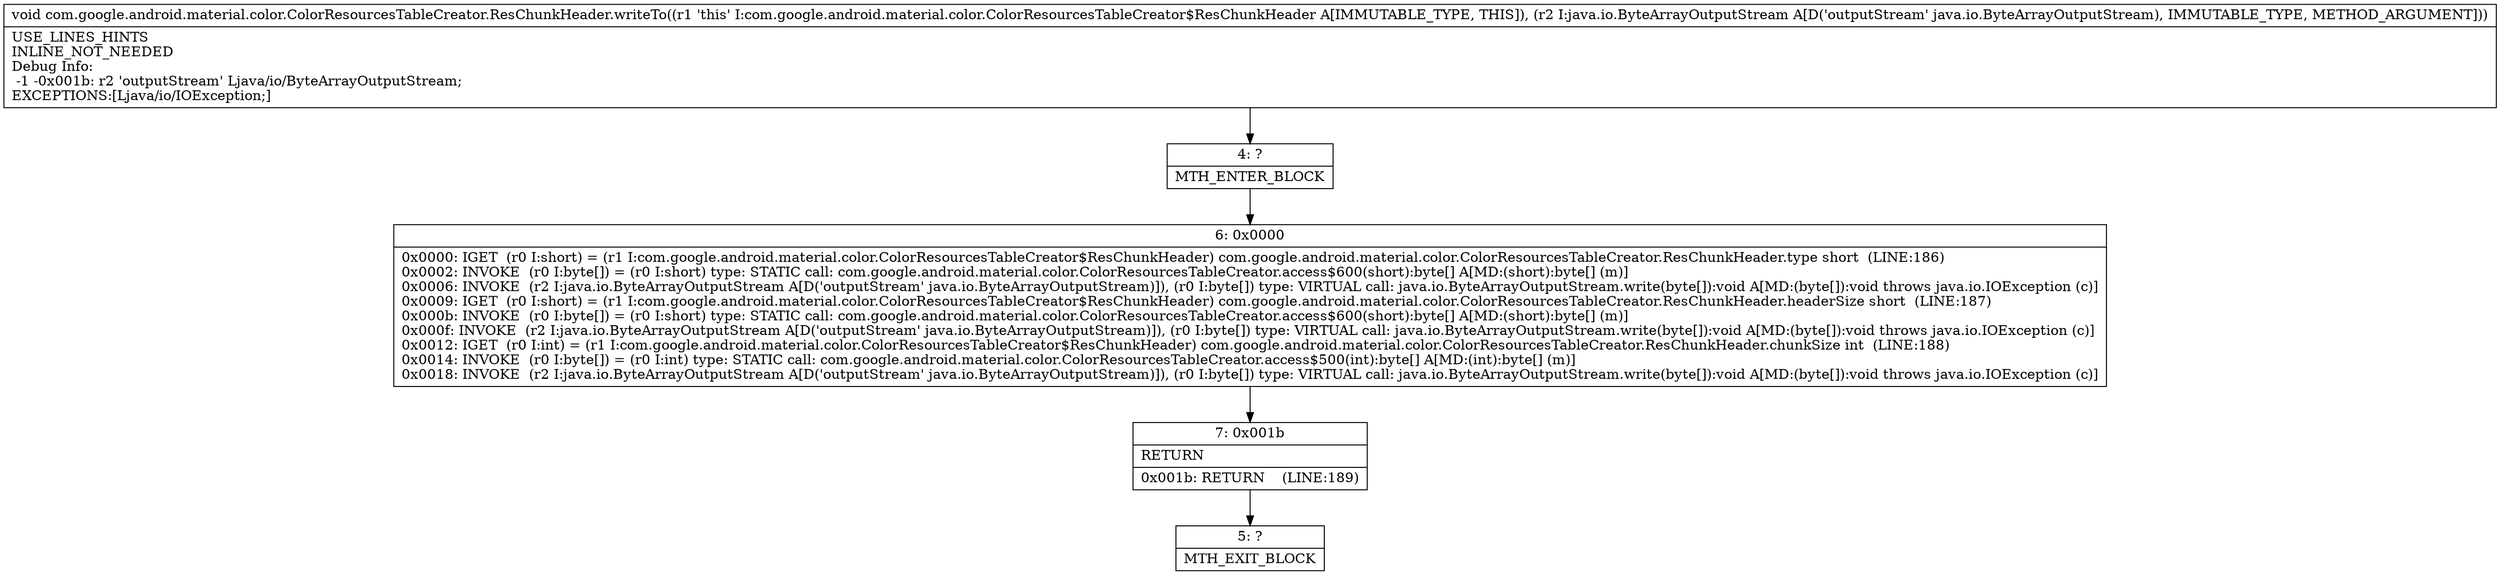 digraph "CFG forcom.google.android.material.color.ColorResourcesTableCreator.ResChunkHeader.writeTo(Ljava\/io\/ByteArrayOutputStream;)V" {
Node_4 [shape=record,label="{4\:\ ?|MTH_ENTER_BLOCK\l}"];
Node_6 [shape=record,label="{6\:\ 0x0000|0x0000: IGET  (r0 I:short) = (r1 I:com.google.android.material.color.ColorResourcesTableCreator$ResChunkHeader) com.google.android.material.color.ColorResourcesTableCreator.ResChunkHeader.type short  (LINE:186)\l0x0002: INVOKE  (r0 I:byte[]) = (r0 I:short) type: STATIC call: com.google.android.material.color.ColorResourcesTableCreator.access$600(short):byte[] A[MD:(short):byte[] (m)]\l0x0006: INVOKE  (r2 I:java.io.ByteArrayOutputStream A[D('outputStream' java.io.ByteArrayOutputStream)]), (r0 I:byte[]) type: VIRTUAL call: java.io.ByteArrayOutputStream.write(byte[]):void A[MD:(byte[]):void throws java.io.IOException (c)]\l0x0009: IGET  (r0 I:short) = (r1 I:com.google.android.material.color.ColorResourcesTableCreator$ResChunkHeader) com.google.android.material.color.ColorResourcesTableCreator.ResChunkHeader.headerSize short  (LINE:187)\l0x000b: INVOKE  (r0 I:byte[]) = (r0 I:short) type: STATIC call: com.google.android.material.color.ColorResourcesTableCreator.access$600(short):byte[] A[MD:(short):byte[] (m)]\l0x000f: INVOKE  (r2 I:java.io.ByteArrayOutputStream A[D('outputStream' java.io.ByteArrayOutputStream)]), (r0 I:byte[]) type: VIRTUAL call: java.io.ByteArrayOutputStream.write(byte[]):void A[MD:(byte[]):void throws java.io.IOException (c)]\l0x0012: IGET  (r0 I:int) = (r1 I:com.google.android.material.color.ColorResourcesTableCreator$ResChunkHeader) com.google.android.material.color.ColorResourcesTableCreator.ResChunkHeader.chunkSize int  (LINE:188)\l0x0014: INVOKE  (r0 I:byte[]) = (r0 I:int) type: STATIC call: com.google.android.material.color.ColorResourcesTableCreator.access$500(int):byte[] A[MD:(int):byte[] (m)]\l0x0018: INVOKE  (r2 I:java.io.ByteArrayOutputStream A[D('outputStream' java.io.ByteArrayOutputStream)]), (r0 I:byte[]) type: VIRTUAL call: java.io.ByteArrayOutputStream.write(byte[]):void A[MD:(byte[]):void throws java.io.IOException (c)]\l}"];
Node_7 [shape=record,label="{7\:\ 0x001b|RETURN\l|0x001b: RETURN    (LINE:189)\l}"];
Node_5 [shape=record,label="{5\:\ ?|MTH_EXIT_BLOCK\l}"];
MethodNode[shape=record,label="{void com.google.android.material.color.ColorResourcesTableCreator.ResChunkHeader.writeTo((r1 'this' I:com.google.android.material.color.ColorResourcesTableCreator$ResChunkHeader A[IMMUTABLE_TYPE, THIS]), (r2 I:java.io.ByteArrayOutputStream A[D('outputStream' java.io.ByteArrayOutputStream), IMMUTABLE_TYPE, METHOD_ARGUMENT]))  | USE_LINES_HINTS\lINLINE_NOT_NEEDED\lDebug Info:\l  \-1 \-0x001b: r2 'outputStream' Ljava\/io\/ByteArrayOutputStream;\lEXCEPTIONS:[Ljava\/io\/IOException;]\l}"];
MethodNode -> Node_4;Node_4 -> Node_6;
Node_6 -> Node_7;
Node_7 -> Node_5;
}

